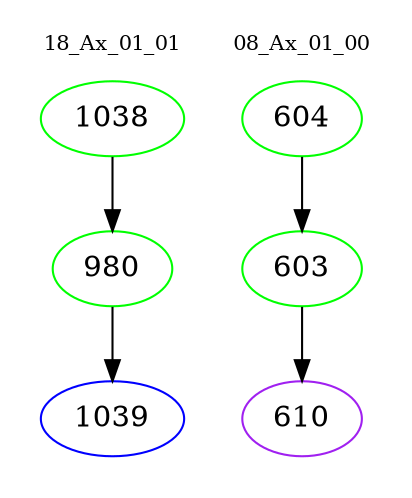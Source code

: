 digraph{
subgraph cluster_0 {
color = white
label = "18_Ax_01_01";
fontsize=10;
T0_1038 [label="1038", color="green"]
T0_1038 -> T0_980 [color="black"]
T0_980 [label="980", color="green"]
T0_980 -> T0_1039 [color="black"]
T0_1039 [label="1039", color="blue"]
}
subgraph cluster_1 {
color = white
label = "08_Ax_01_00";
fontsize=10;
T1_604 [label="604", color="green"]
T1_604 -> T1_603 [color="black"]
T1_603 [label="603", color="green"]
T1_603 -> T1_610 [color="black"]
T1_610 [label="610", color="purple"]
}
}
